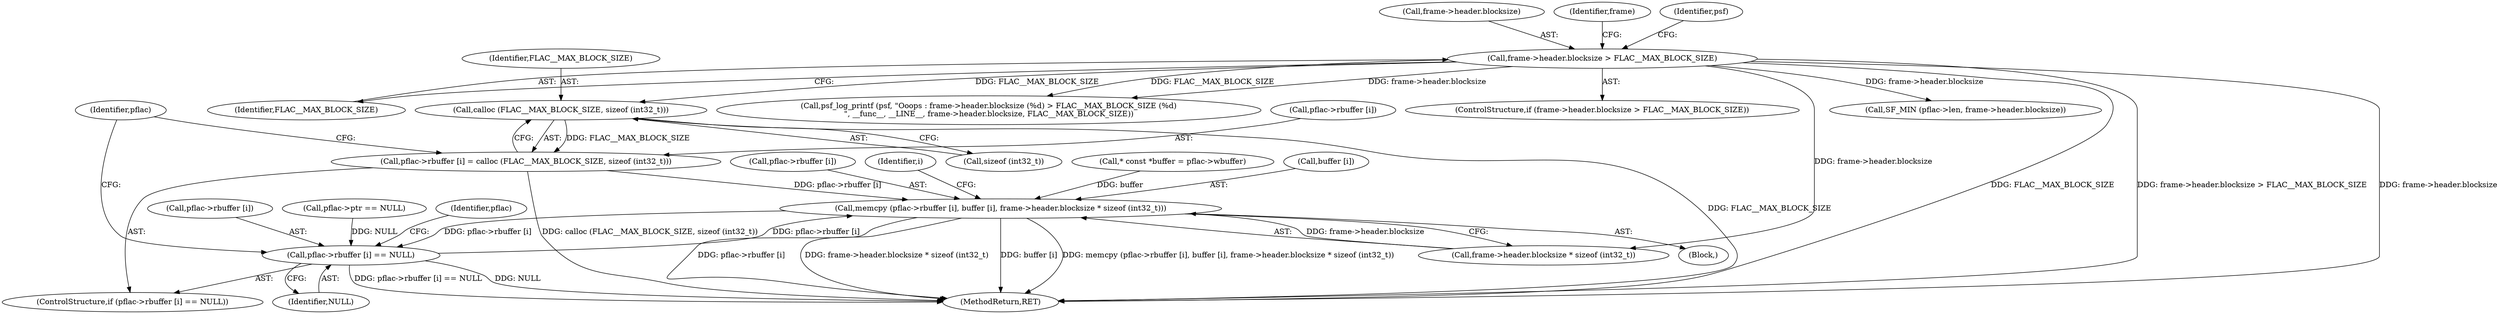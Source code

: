 digraph "0_libsndfile_60b234301adf258786d8b90be5c1d437fc8799e0@API" {
"1000220" [label="(Call,calloc (FLAC__MAX_BLOCK_SIZE, sizeof (int32_t)))"];
"1000135" [label="(Call,frame->header.blocksize > FLAC__MAX_BLOCK_SIZE)"];
"1000214" [label="(Call,pflac->rbuffer [i] = calloc (FLAC__MAX_BLOCK_SIZE, sizeof (int32_t)))"];
"1000224" [label="(Call,memcpy (pflac->rbuffer [i], buffer [i], frame->header.blocksize * sizeof (int32_t)))"];
"1000207" [label="(Call,pflac->rbuffer [i] == NULL)"];
"1000213" [label="(Identifier,NULL)"];
"1000233" [label="(Call,frame->header.blocksize * sizeof (int32_t))"];
"1000221" [label="(Identifier,FLAC__MAX_BLOCK_SIZE)"];
"1000141" [label="(Identifier,FLAC__MAX_BLOCK_SIZE)"];
"1000143" [label="(Call,psf_log_printf (psf, \"Ooops : frame->header.blocksize (%d) > FLAC__MAX_BLOCK_SIZE (%d)\n\", __func__, __LINE__, frame->header.blocksize, FLAC__MAX_BLOCK_SIZE))"];
"1000214" [label="(Call,pflac->rbuffer [i] = calloc (FLAC__MAX_BLOCK_SIZE, sizeof (int32_t)))"];
"1000220" [label="(Call,calloc (FLAC__MAX_BLOCK_SIZE, sizeof (int32_t)))"];
"1000224" [label="(Call,memcpy (pflac->rbuffer [i], buffer [i], frame->header.blocksize * sizeof (int32_t)))"];
"1000136" [label="(Call,frame->header.blocksize)"];
"1000190" [label="(Call,pflac->ptr == NULL)"];
"1000121" [label="(Call,* const *buffer = pflac->wbuffer)"];
"1000165" [label="(Identifier,frame)"];
"1000134" [label="(ControlStructure,if (frame->header.blocksize > FLAC__MAX_BLOCK_SIZE))"];
"1000217" [label="(Identifier,pflac)"];
"1000206" [label="(ControlStructure,if (pflac->rbuffer [i] == NULL))"];
"1000135" [label="(Call,frame->header.blocksize > FLAC__MAX_BLOCK_SIZE)"];
"1000222" [label="(Call,sizeof (int32_t))"];
"1000230" [label="(Call,buffer [i])"];
"1000808" [label="(MethodReturn,RET)"];
"1000225" [label="(Call,pflac->rbuffer [i])"];
"1000144" [label="(Identifier,psf)"];
"1000215" [label="(Call,pflac->rbuffer [i])"];
"1000248" [label="(Call,SF_MIN (pflac->len, frame->header.blocksize))"];
"1000205" [label="(Block,)"];
"1000208" [label="(Call,pflac->rbuffer [i])"];
"1000207" [label="(Call,pflac->rbuffer [i] == NULL)"];
"1000204" [label="(Identifier,i)"];
"1000227" [label="(Identifier,pflac)"];
"1000220" -> "1000214"  [label="AST: "];
"1000220" -> "1000222"  [label="CFG: "];
"1000221" -> "1000220"  [label="AST: "];
"1000222" -> "1000220"  [label="AST: "];
"1000214" -> "1000220"  [label="CFG: "];
"1000220" -> "1000808"  [label="DDG: FLAC__MAX_BLOCK_SIZE"];
"1000220" -> "1000214"  [label="DDG: FLAC__MAX_BLOCK_SIZE"];
"1000135" -> "1000220"  [label="DDG: FLAC__MAX_BLOCK_SIZE"];
"1000135" -> "1000134"  [label="AST: "];
"1000135" -> "1000141"  [label="CFG: "];
"1000136" -> "1000135"  [label="AST: "];
"1000141" -> "1000135"  [label="AST: "];
"1000144" -> "1000135"  [label="CFG: "];
"1000165" -> "1000135"  [label="CFG: "];
"1000135" -> "1000808"  [label="DDG: FLAC__MAX_BLOCK_SIZE"];
"1000135" -> "1000808"  [label="DDG: frame->header.blocksize > FLAC__MAX_BLOCK_SIZE"];
"1000135" -> "1000808"  [label="DDG: frame->header.blocksize"];
"1000135" -> "1000143"  [label="DDG: frame->header.blocksize"];
"1000135" -> "1000143"  [label="DDG: FLAC__MAX_BLOCK_SIZE"];
"1000135" -> "1000233"  [label="DDG: frame->header.blocksize"];
"1000135" -> "1000248"  [label="DDG: frame->header.blocksize"];
"1000214" -> "1000206"  [label="AST: "];
"1000215" -> "1000214"  [label="AST: "];
"1000227" -> "1000214"  [label="CFG: "];
"1000214" -> "1000808"  [label="DDG: calloc (FLAC__MAX_BLOCK_SIZE, sizeof (int32_t))"];
"1000214" -> "1000224"  [label="DDG: pflac->rbuffer [i]"];
"1000224" -> "1000205"  [label="AST: "];
"1000224" -> "1000233"  [label="CFG: "];
"1000225" -> "1000224"  [label="AST: "];
"1000230" -> "1000224"  [label="AST: "];
"1000233" -> "1000224"  [label="AST: "];
"1000204" -> "1000224"  [label="CFG: "];
"1000224" -> "1000808"  [label="DDG: pflac->rbuffer [i]"];
"1000224" -> "1000808"  [label="DDG: frame->header.blocksize * sizeof (int32_t)"];
"1000224" -> "1000808"  [label="DDG: buffer [i]"];
"1000224" -> "1000808"  [label="DDG: memcpy (pflac->rbuffer [i], buffer [i], frame->header.blocksize * sizeof (int32_t))"];
"1000224" -> "1000207"  [label="DDG: pflac->rbuffer [i]"];
"1000207" -> "1000224"  [label="DDG: pflac->rbuffer [i]"];
"1000121" -> "1000224"  [label="DDG: buffer"];
"1000233" -> "1000224"  [label="DDG: frame->header.blocksize"];
"1000207" -> "1000206"  [label="AST: "];
"1000207" -> "1000213"  [label="CFG: "];
"1000208" -> "1000207"  [label="AST: "];
"1000213" -> "1000207"  [label="AST: "];
"1000217" -> "1000207"  [label="CFG: "];
"1000227" -> "1000207"  [label="CFG: "];
"1000207" -> "1000808"  [label="DDG: pflac->rbuffer [i] == NULL"];
"1000207" -> "1000808"  [label="DDG: NULL"];
"1000190" -> "1000207"  [label="DDG: NULL"];
}

